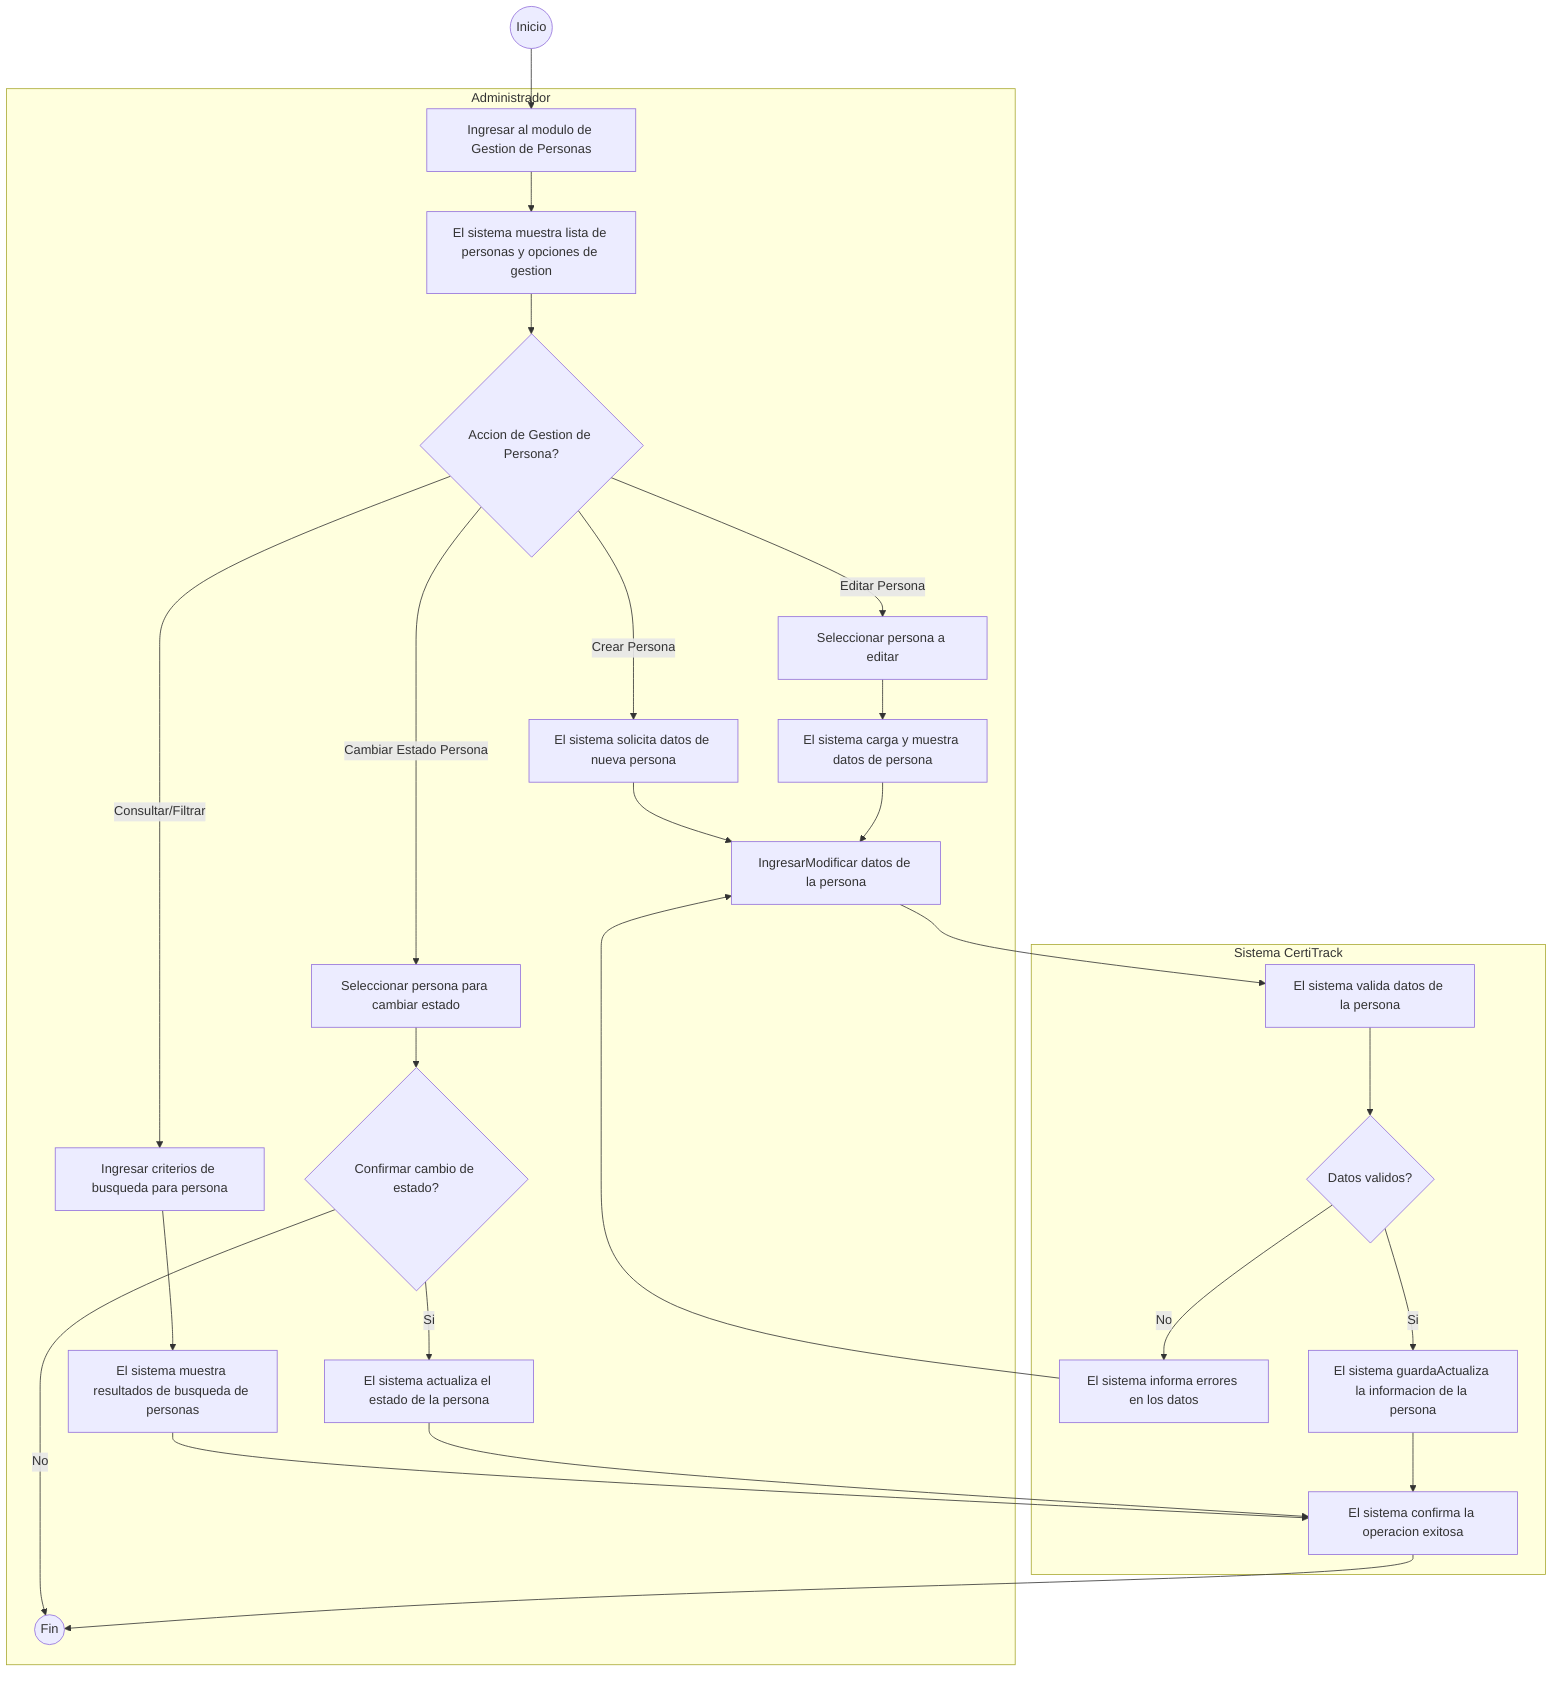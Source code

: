 graph TD
    start((Inicio)) --> A1

    subgraph Administrador
        A1[Ingresar al modulo de Gestion de Personas] --> A2
        A2[El sistema muestra lista de personas y opciones de gestion] --> A3

        A3{Accion de Gestion de Persona?}

        A3 -- Crear Persona --> A4[El sistema solicita datos de nueva persona]
        A4 --> A_CRUD_START

        A3 -- Consultar/Filtrar --> A5[Ingresar criterios de busqueda para persona]
        A5 --> A_CRUD_SEARCH_RESULTS

        A3 -- Editar Persona --> A6[Seleccionar persona a editar]
        A6 --> A7[El sistema carga y muestra datos de persona]
        A7 --> A_CRUD_START

        A3 -- Cambiar Estado Persona --> A8b[Seleccionar persona para cambiar estado]
        A8b --> A9b[El sistema solicita nuevo estado ej. Inactivo Cancelado]
        A9b{Confirmar cambio de estado?}

        A9b -- Si --> A_CHANGE_STATUS_FLOW
        A9b -- No --> end_node((Fin))
    end

    subgraph Sistema CertiTrack
        A_CRUD_START[IngresarModificar datos de la persona] --> B1
        B1[El sistema valida datos de la persona] --> B2{Datos validos?}

        B2 -- No --> B3[El sistema informa errores en los datos]
        B3 --> A_CRUD_START

        B2 -- Si --> B4[El sistema guardaActualiza la informacion de la persona]
        B4 --> C1[El sistema confirma la operacion exitosa]
        C1 --> end_node((Fin))

        A_CRUD_SEARCH_RESULTS[El sistema muestra resultados de busqueda de personas] --> C1

        A_CHANGE_STATUS_FLOW[El sistema actualiza el estado de la persona] --> C1
    end